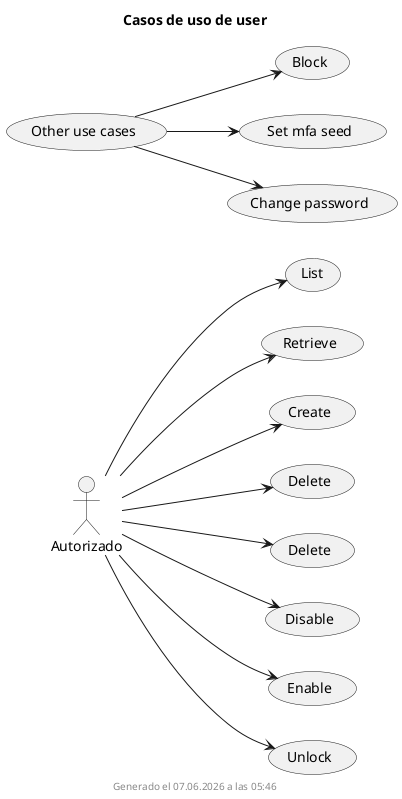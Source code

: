 ' @autogenerated
@startuml Casos de uso de user
title Casos de uso de user
left to right direction


actor :Autorizado: as a0
(List) as listado
(Retrieve) as consulta
(Create) as creacion
(Delete) as actualizacion
(Delete) as borrado
(Disable) as disable
(Enable) as enable
(Unlock) as unlock
(Block) as block
(Other use cases) as p0
(Set mfa seed) as setMfaSeed
(Change password) as changePassword

a0 --> listado
a0 --> consulta
a0 --> creacion
a0 --> actualizacion
a0 --> borrado
a0 --> disable
a0 --> enable
a0 --> unlock
p0 --> block
p0 --> setMfaSeed
p0 --> changePassword

footer Generado el %date("dd.MM.yyyy' a las 'HH:mm")
@enduml

